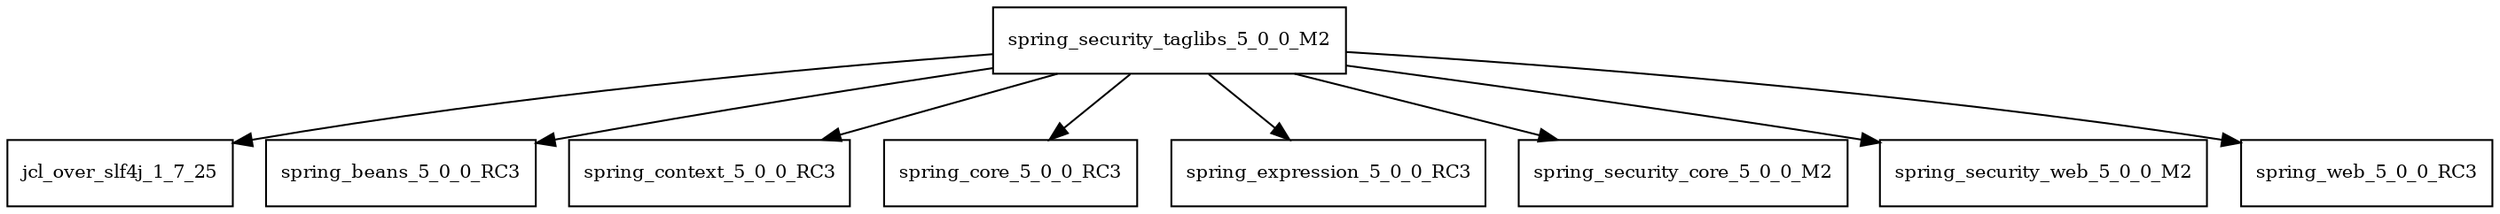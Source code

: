 digraph spring_security_taglibs_5_0_0_M2_dependencies {
  node [shape = box, fontsize=10.0];
  spring_security_taglibs_5_0_0_M2 -> jcl_over_slf4j_1_7_25;
  spring_security_taglibs_5_0_0_M2 -> spring_beans_5_0_0_RC3;
  spring_security_taglibs_5_0_0_M2 -> spring_context_5_0_0_RC3;
  spring_security_taglibs_5_0_0_M2 -> spring_core_5_0_0_RC3;
  spring_security_taglibs_5_0_0_M2 -> spring_expression_5_0_0_RC3;
  spring_security_taglibs_5_0_0_M2 -> spring_security_core_5_0_0_M2;
  spring_security_taglibs_5_0_0_M2 -> spring_security_web_5_0_0_M2;
  spring_security_taglibs_5_0_0_M2 -> spring_web_5_0_0_RC3;
}
